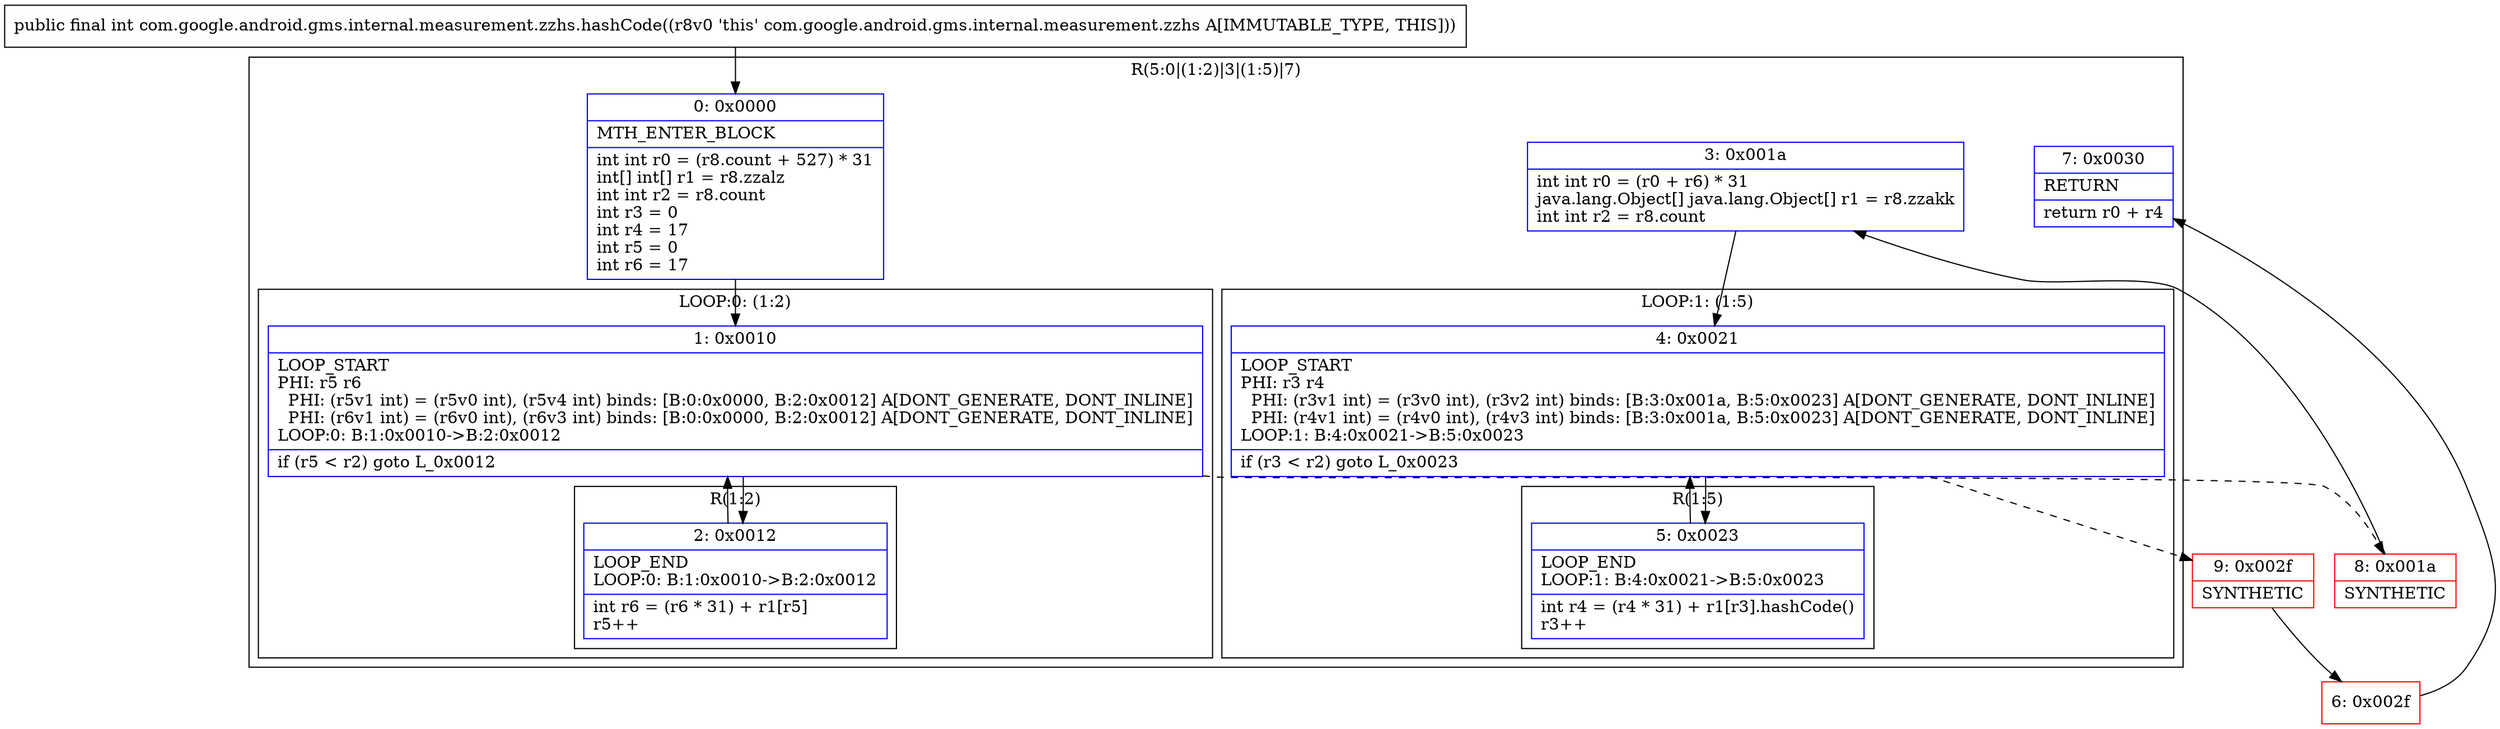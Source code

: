 digraph "CFG forcom.google.android.gms.internal.measurement.zzhs.hashCode()I" {
subgraph cluster_Region_308394552 {
label = "R(5:0|(1:2)|3|(1:5)|7)";
node [shape=record,color=blue];
Node_0 [shape=record,label="{0\:\ 0x0000|MTH_ENTER_BLOCK\l|int int r0 = (r8.count + 527) * 31\lint[] int[] r1 = r8.zzalz\lint int r2 = r8.count\lint r3 = 0\lint r4 = 17\lint r5 = 0\lint r6 = 17\l}"];
subgraph cluster_LoopRegion_1128053139 {
label = "LOOP:0: (1:2)";
node [shape=record,color=blue];
Node_1 [shape=record,label="{1\:\ 0x0010|LOOP_START\lPHI: r5 r6 \l  PHI: (r5v1 int) = (r5v0 int), (r5v4 int) binds: [B:0:0x0000, B:2:0x0012] A[DONT_GENERATE, DONT_INLINE]\l  PHI: (r6v1 int) = (r6v0 int), (r6v3 int) binds: [B:0:0x0000, B:2:0x0012] A[DONT_GENERATE, DONT_INLINE]\lLOOP:0: B:1:0x0010\-\>B:2:0x0012\l|if (r5 \< r2) goto L_0x0012\l}"];
subgraph cluster_Region_2028730942 {
label = "R(1:2)";
node [shape=record,color=blue];
Node_2 [shape=record,label="{2\:\ 0x0012|LOOP_END\lLOOP:0: B:1:0x0010\-\>B:2:0x0012\l|int r6 = (r6 * 31) + r1[r5]\lr5++\l}"];
}
}
Node_3 [shape=record,label="{3\:\ 0x001a|int int r0 = (r0 + r6) * 31\ljava.lang.Object[] java.lang.Object[] r1 = r8.zzakk\lint int r2 = r8.count\l}"];
subgraph cluster_LoopRegion_1145660592 {
label = "LOOP:1: (1:5)";
node [shape=record,color=blue];
Node_4 [shape=record,label="{4\:\ 0x0021|LOOP_START\lPHI: r3 r4 \l  PHI: (r3v1 int) = (r3v0 int), (r3v2 int) binds: [B:3:0x001a, B:5:0x0023] A[DONT_GENERATE, DONT_INLINE]\l  PHI: (r4v1 int) = (r4v0 int), (r4v3 int) binds: [B:3:0x001a, B:5:0x0023] A[DONT_GENERATE, DONT_INLINE]\lLOOP:1: B:4:0x0021\-\>B:5:0x0023\l|if (r3 \< r2) goto L_0x0023\l}"];
subgraph cluster_Region_1533458043 {
label = "R(1:5)";
node [shape=record,color=blue];
Node_5 [shape=record,label="{5\:\ 0x0023|LOOP_END\lLOOP:1: B:4:0x0021\-\>B:5:0x0023\l|int r4 = (r4 * 31) + r1[r3].hashCode()\lr3++\l}"];
}
}
Node_7 [shape=record,label="{7\:\ 0x0030|RETURN\l|return r0 + r4\l}"];
}
Node_6 [shape=record,color=red,label="{6\:\ 0x002f}"];
Node_8 [shape=record,color=red,label="{8\:\ 0x001a|SYNTHETIC\l}"];
Node_9 [shape=record,color=red,label="{9\:\ 0x002f|SYNTHETIC\l}"];
MethodNode[shape=record,label="{public final int com.google.android.gms.internal.measurement.zzhs.hashCode((r8v0 'this' com.google.android.gms.internal.measurement.zzhs A[IMMUTABLE_TYPE, THIS])) }"];
MethodNode -> Node_0;
Node_0 -> Node_1;
Node_1 -> Node_2;
Node_1 -> Node_8[style=dashed];
Node_2 -> Node_1;
Node_3 -> Node_4;
Node_4 -> Node_5;
Node_4 -> Node_9[style=dashed];
Node_5 -> Node_4;
Node_6 -> Node_7;
Node_8 -> Node_3;
Node_9 -> Node_6;
}


